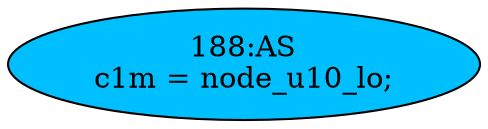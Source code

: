 strict digraph "" {
	node [label="\N"];
	"188:AS"	 [ast="<pyverilog.vparser.ast.Assign object at 0x7f85fdd57ed0>",
		def_var="['c1m']",
		fillcolor=deepskyblue,
		label="188:AS
c1m = node_u10_lo;",
		statements="[]",
		style=filled,
		typ=Assign,
		use_var="['node_u10_lo']"];
}
